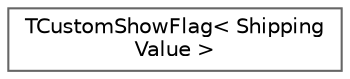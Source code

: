 digraph "Graphical Class Hierarchy"
{
 // INTERACTIVE_SVG=YES
 // LATEX_PDF_SIZE
  bgcolor="transparent";
  edge [fontname=Helvetica,fontsize=10,labelfontname=Helvetica,labelfontsize=10];
  node [fontname=Helvetica,fontsize=10,shape=box,height=0.2,width=0.4];
  rankdir="LR";
  Node0 [id="Node000000",label="TCustomShowFlag\< Shipping\lValue \>",height=0.2,width=0.4,color="grey40", fillcolor="white", style="filled",URL="$d7/d58/structTCustomShowFlag.html",tooltip=" "];
}
